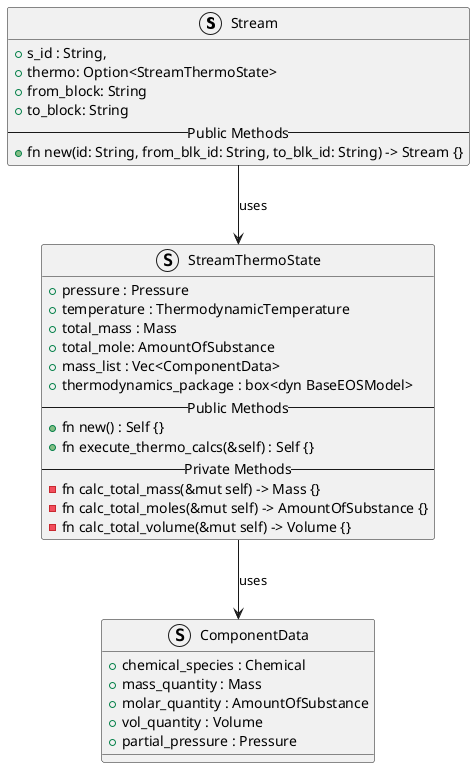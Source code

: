 @startuml connector_module_class_diagram


Struct Stream {
 + s_id : String,
 + thermo: Option<StreamThermoState>
 + from_block: String
 + to_block: String
 --Public Methods--
 + fn new(id: String, from_blk_id: String, to_blk_id: String) -> Stream {}
}

Struct StreamThermoState {
  + pressure : Pressure
  + temperature : ThermodynamicTemperature
  + total_mass : Mass
  + total_mole: AmountOfSubstance
  + mass_list : Vec<ComponentData>
  + thermodynamics_package : box<dyn BaseEOSModel>
  --Public Methods--
  + fn new() : Self {}
  + fn execute_thermo_calcs(&self) : Self {}
  --Private Methods--
  - fn calc_total_mass(&mut self) -> Mass {}
  - fn calc_total_moles(&mut self) -> AmountOfSubstance {}
  - fn calc_total_volume(&mut self) -> Volume {}
}

Struct ComponentData {
  + chemical_species : Chemical
  + mass_quantity : Mass
  + molar_quantity : AmountOfSubstance
  + vol_quantity : Volume
  + partial_pressure : Pressure
}

StreamThermoState --> ComponentData :uses
Stream --> StreamThermoState :uses

@enduml
